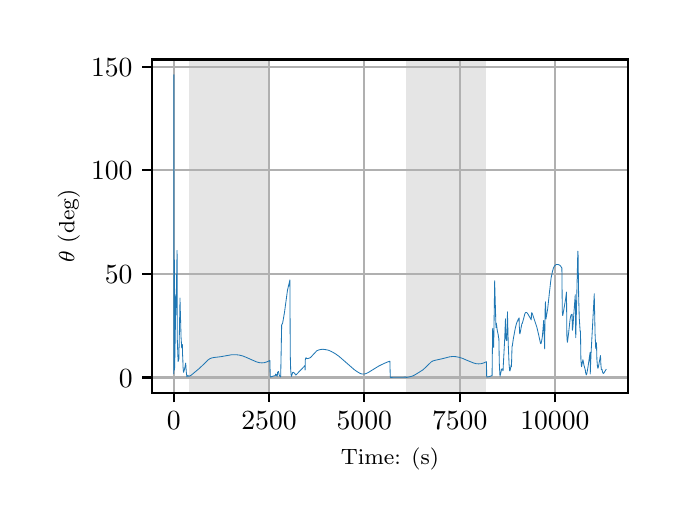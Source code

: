 \begingroup%
\makeatletter%
\begin{pgfpicture}%
\pgfpathrectangle{\pgfpointorigin}{\pgfqpoint{3.15in}{2.362in}}%
\pgfusepath{use as bounding box, clip}%
\begin{pgfscope}%
\pgfsetbuttcap%
\pgfsetmiterjoin%
\definecolor{currentfill}{rgb}{1.0,1.0,1.0}%
\pgfsetfillcolor{currentfill}%
\pgfsetlinewidth{0.0pt}%
\definecolor{currentstroke}{rgb}{1.0,1.0,1.0}%
\pgfsetstrokecolor{currentstroke}%
\pgfsetdash{}{0pt}%
\pgfpathmoveto{\pgfqpoint{0.0in}{0.0in}}%
\pgfpathlineto{\pgfqpoint{3.15in}{0.0in}}%
\pgfpathlineto{\pgfqpoint{3.15in}{2.362in}}%
\pgfpathlineto{\pgfqpoint{0.0in}{2.362in}}%
\pgfpathclose%
\pgfusepath{fill}%
\end{pgfscope}%
\begin{pgfscope}%
\pgfsetbuttcap%
\pgfsetmiterjoin%
\definecolor{currentfill}{rgb}{1.0,1.0,1.0}%
\pgfsetfillcolor{currentfill}%
\pgfsetlinewidth{0.0pt}%
\definecolor{currentstroke}{rgb}{0.0,0.0,0.0}%
\pgfsetstrokecolor{currentstroke}%
\pgfsetstrokeopacity{0.0}%
\pgfsetdash{}{0pt}%
\pgfpathmoveto{\pgfqpoint{0.622in}{0.537in}}%
\pgfpathlineto{\pgfqpoint{3.0in}{0.537in}}%
\pgfpathlineto{\pgfqpoint{3.0in}{2.203in}}%
\pgfpathlineto{\pgfqpoint{0.622in}{2.203in}}%
\pgfpathclose%
\pgfusepath{fill}%
\end{pgfscope}%
\begin{pgfscope}%
\pgfpathrectangle{\pgfqpoint{0.622in}{0.537in}}{\pgfqpoint{2.377in}{1.665in}}%
\pgfusepath{clip}%
\pgfsetbuttcap%
\pgfsetmiterjoin%
\definecolor{currentfill}{rgb}{0.502,0.502,0.502}%
\pgfsetfillcolor{currentfill}%
\pgfsetfillopacity{0.2}%
\pgfsetlinewidth{0.0pt}%
\definecolor{currentstroke}{rgb}{0.0,0.0,0.0}%
\pgfsetstrokecolor{currentstroke}%
\pgfsetstrokeopacity{0.2}%
\pgfsetdash{}{0pt}%
\pgfpathmoveto{\pgfqpoint{0.809in}{0.537in}}%
\pgfpathlineto{\pgfqpoint{0.809in}{2.203in}}%
\pgfpathlineto{\pgfqpoint{1.211in}{2.203in}}%
\pgfpathlineto{\pgfqpoint{1.211in}{0.537in}}%
\pgfpathclose%
\pgfusepath{fill}%
\end{pgfscope}%
\begin{pgfscope}%
\pgfpathrectangle{\pgfqpoint{0.622in}{0.537in}}{\pgfqpoint{2.377in}{1.665in}}%
\pgfusepath{clip}%
\pgfsetbuttcap%
\pgfsetmiterjoin%
\definecolor{currentfill}{rgb}{0.502,0.502,0.502}%
\pgfsetfillcolor{currentfill}%
\pgfsetfillopacity{0.2}%
\pgfsetlinewidth{0.0pt}%
\definecolor{currentstroke}{rgb}{0.0,0.0,0.0}%
\pgfsetstrokecolor{currentstroke}%
\pgfsetstrokeopacity{0.2}%
\pgfsetdash{}{0pt}%
\pgfpathmoveto{\pgfqpoint{1.892in}{0.537in}}%
\pgfpathlineto{\pgfqpoint{1.892in}{2.203in}}%
\pgfpathlineto{\pgfqpoint{2.294in}{2.203in}}%
\pgfpathlineto{\pgfqpoint{2.294in}{0.537in}}%
\pgfpathclose%
\pgfusepath{fill}%
\end{pgfscope}%
\begin{pgfscope}%
\pgfpathrectangle{\pgfqpoint{0.622in}{0.537in}}{\pgfqpoint{2.377in}{1.665in}}%
\pgfusepath{clip}%
\pgfsetrectcap%
\pgfsetroundjoin%
\pgfsetlinewidth{0.803pt}%
\definecolor{currentstroke}{rgb}{0.69,0.69,0.69}%
\pgfsetstrokecolor{currentstroke}%
\pgfsetdash{}{0pt}%
\pgfpathmoveto{\pgfqpoint{0.73in}{0.537in}}%
\pgfpathlineto{\pgfqpoint{0.73in}{2.203in}}%
\pgfusepath{stroke}%
\end{pgfscope}%
\begin{pgfscope}%
\pgfsetbuttcap%
\pgfsetroundjoin%
\definecolor{currentfill}{rgb}{0.0,0.0,0.0}%
\pgfsetfillcolor{currentfill}%
\pgfsetlinewidth{0.803pt}%
\definecolor{currentstroke}{rgb}{0.0,0.0,0.0}%
\pgfsetstrokecolor{currentstroke}%
\pgfsetdash{}{0pt}%
\pgfsys@defobject{currentmarker}{\pgfqpoint{0.0in}{-0.049in}}{\pgfqpoint{0.0in}{0.0in}}{%
\pgfpathmoveto{\pgfqpoint{0.0in}{0.0in}}%
\pgfpathlineto{\pgfqpoint{0.0in}{-0.049in}}%
\pgfusepath{stroke,fill}%
}%
\begin{pgfscope}%
\pgfsys@transformshift{0.73in}{0.537in}%
\pgfsys@useobject{currentmarker}{}%
\end{pgfscope}%
\end{pgfscope}%
\begin{pgfscope}%
\definecolor{textcolor}{rgb}{0.0,0.0,0.0}%
\pgfsetstrokecolor{textcolor}%
\pgfsetfillcolor{textcolor}%
\pgftext[x=0.73in,y=0.44in,,top]{\color{textcolor}\rmfamily\fontsize{10.0}{12.0}\selectfont \(\displaystyle {0}\)}%
\end{pgfscope}%
\begin{pgfscope}%
\pgfpathrectangle{\pgfqpoint{0.622in}{0.537in}}{\pgfqpoint{2.377in}{1.665in}}%
\pgfusepath{clip}%
\pgfsetrectcap%
\pgfsetroundjoin%
\pgfsetlinewidth{0.803pt}%
\definecolor{currentstroke}{rgb}{0.69,0.69,0.69}%
\pgfsetstrokecolor{currentstroke}%
\pgfsetdash{}{0pt}%
\pgfpathmoveto{\pgfqpoint{1.207in}{0.537in}}%
\pgfpathlineto{\pgfqpoint{1.207in}{2.203in}}%
\pgfusepath{stroke}%
\end{pgfscope}%
\begin{pgfscope}%
\pgfsetbuttcap%
\pgfsetroundjoin%
\definecolor{currentfill}{rgb}{0.0,0.0,0.0}%
\pgfsetfillcolor{currentfill}%
\pgfsetlinewidth{0.803pt}%
\definecolor{currentstroke}{rgb}{0.0,0.0,0.0}%
\pgfsetstrokecolor{currentstroke}%
\pgfsetdash{}{0pt}%
\pgfsys@defobject{currentmarker}{\pgfqpoint{0.0in}{-0.049in}}{\pgfqpoint{0.0in}{0.0in}}{%
\pgfpathmoveto{\pgfqpoint{0.0in}{0.0in}}%
\pgfpathlineto{\pgfqpoint{0.0in}{-0.049in}}%
\pgfusepath{stroke,fill}%
}%
\begin{pgfscope}%
\pgfsys@transformshift{1.207in}{0.537in}%
\pgfsys@useobject{currentmarker}{}%
\end{pgfscope}%
\end{pgfscope}%
\begin{pgfscope}%
\definecolor{textcolor}{rgb}{0.0,0.0,0.0}%
\pgfsetstrokecolor{textcolor}%
\pgfsetfillcolor{textcolor}%
\pgftext[x=1.207in,y=0.44in,,top]{\color{textcolor}\rmfamily\fontsize{10.0}{12.0}\selectfont \(\displaystyle {2500}\)}%
\end{pgfscope}%
\begin{pgfscope}%
\pgfpathrectangle{\pgfqpoint{0.622in}{0.537in}}{\pgfqpoint{2.377in}{1.665in}}%
\pgfusepath{clip}%
\pgfsetrectcap%
\pgfsetroundjoin%
\pgfsetlinewidth{0.803pt}%
\definecolor{currentstroke}{rgb}{0.69,0.69,0.69}%
\pgfsetstrokecolor{currentstroke}%
\pgfsetdash{}{0pt}%
\pgfpathmoveto{\pgfqpoint{1.683in}{0.537in}}%
\pgfpathlineto{\pgfqpoint{1.683in}{2.203in}}%
\pgfusepath{stroke}%
\end{pgfscope}%
\begin{pgfscope}%
\pgfsetbuttcap%
\pgfsetroundjoin%
\definecolor{currentfill}{rgb}{0.0,0.0,0.0}%
\pgfsetfillcolor{currentfill}%
\pgfsetlinewidth{0.803pt}%
\definecolor{currentstroke}{rgb}{0.0,0.0,0.0}%
\pgfsetstrokecolor{currentstroke}%
\pgfsetdash{}{0pt}%
\pgfsys@defobject{currentmarker}{\pgfqpoint{0.0in}{-0.049in}}{\pgfqpoint{0.0in}{0.0in}}{%
\pgfpathmoveto{\pgfqpoint{0.0in}{0.0in}}%
\pgfpathlineto{\pgfqpoint{0.0in}{-0.049in}}%
\pgfusepath{stroke,fill}%
}%
\begin{pgfscope}%
\pgfsys@transformshift{1.683in}{0.537in}%
\pgfsys@useobject{currentmarker}{}%
\end{pgfscope}%
\end{pgfscope}%
\begin{pgfscope}%
\definecolor{textcolor}{rgb}{0.0,0.0,0.0}%
\pgfsetstrokecolor{textcolor}%
\pgfsetfillcolor{textcolor}%
\pgftext[x=1.683in,y=0.44in,,top]{\color{textcolor}\rmfamily\fontsize{10.0}{12.0}\selectfont \(\displaystyle {5000}\)}%
\end{pgfscope}%
\begin{pgfscope}%
\pgfpathrectangle{\pgfqpoint{0.622in}{0.537in}}{\pgfqpoint{2.377in}{1.665in}}%
\pgfusepath{clip}%
\pgfsetrectcap%
\pgfsetroundjoin%
\pgfsetlinewidth{0.803pt}%
\definecolor{currentstroke}{rgb}{0.69,0.69,0.69}%
\pgfsetstrokecolor{currentstroke}%
\pgfsetdash{}{0pt}%
\pgfpathmoveto{\pgfqpoint{2.16in}{0.537in}}%
\pgfpathlineto{\pgfqpoint{2.16in}{2.203in}}%
\pgfusepath{stroke}%
\end{pgfscope}%
\begin{pgfscope}%
\pgfsetbuttcap%
\pgfsetroundjoin%
\definecolor{currentfill}{rgb}{0.0,0.0,0.0}%
\pgfsetfillcolor{currentfill}%
\pgfsetlinewidth{0.803pt}%
\definecolor{currentstroke}{rgb}{0.0,0.0,0.0}%
\pgfsetstrokecolor{currentstroke}%
\pgfsetdash{}{0pt}%
\pgfsys@defobject{currentmarker}{\pgfqpoint{0.0in}{-0.049in}}{\pgfqpoint{0.0in}{0.0in}}{%
\pgfpathmoveto{\pgfqpoint{0.0in}{0.0in}}%
\pgfpathlineto{\pgfqpoint{0.0in}{-0.049in}}%
\pgfusepath{stroke,fill}%
}%
\begin{pgfscope}%
\pgfsys@transformshift{2.16in}{0.537in}%
\pgfsys@useobject{currentmarker}{}%
\end{pgfscope}%
\end{pgfscope}%
\begin{pgfscope}%
\definecolor{textcolor}{rgb}{0.0,0.0,0.0}%
\pgfsetstrokecolor{textcolor}%
\pgfsetfillcolor{textcolor}%
\pgftext[x=2.16in,y=0.44in,,top]{\color{textcolor}\rmfamily\fontsize{10.0}{12.0}\selectfont \(\displaystyle {7500}\)}%
\end{pgfscope}%
\begin{pgfscope}%
\pgfpathrectangle{\pgfqpoint{0.622in}{0.537in}}{\pgfqpoint{2.377in}{1.665in}}%
\pgfusepath{clip}%
\pgfsetrectcap%
\pgfsetroundjoin%
\pgfsetlinewidth{0.803pt}%
\definecolor{currentstroke}{rgb}{0.69,0.69,0.69}%
\pgfsetstrokecolor{currentstroke}%
\pgfsetdash{}{0pt}%
\pgfpathmoveto{\pgfqpoint{2.636in}{0.537in}}%
\pgfpathlineto{\pgfqpoint{2.636in}{2.203in}}%
\pgfusepath{stroke}%
\end{pgfscope}%
\begin{pgfscope}%
\pgfsetbuttcap%
\pgfsetroundjoin%
\definecolor{currentfill}{rgb}{0.0,0.0,0.0}%
\pgfsetfillcolor{currentfill}%
\pgfsetlinewidth{0.803pt}%
\definecolor{currentstroke}{rgb}{0.0,0.0,0.0}%
\pgfsetstrokecolor{currentstroke}%
\pgfsetdash{}{0pt}%
\pgfsys@defobject{currentmarker}{\pgfqpoint{0.0in}{-0.049in}}{\pgfqpoint{0.0in}{0.0in}}{%
\pgfpathmoveto{\pgfqpoint{0.0in}{0.0in}}%
\pgfpathlineto{\pgfqpoint{0.0in}{-0.049in}}%
\pgfusepath{stroke,fill}%
}%
\begin{pgfscope}%
\pgfsys@transformshift{2.636in}{0.537in}%
\pgfsys@useobject{currentmarker}{}%
\end{pgfscope}%
\end{pgfscope}%
\begin{pgfscope}%
\definecolor{textcolor}{rgb}{0.0,0.0,0.0}%
\pgfsetstrokecolor{textcolor}%
\pgfsetfillcolor{textcolor}%
\pgftext[x=2.636in,y=0.44in,,top]{\color{textcolor}\rmfamily\fontsize{10.0}{12.0}\selectfont \(\displaystyle {10000}\)}%
\end{pgfscope}%
\begin{pgfscope}%
\definecolor{textcolor}{rgb}{0.0,0.0,0.0}%
\pgfsetstrokecolor{textcolor}%
\pgfsetfillcolor{textcolor}%
\pgftext[x=1.811in,y=0.261in,,top]{\color{textcolor}\rmfamily\fontsize{8.0}{9.6}\selectfont Time: (s)}%
\end{pgfscope}%
\begin{pgfscope}%
\pgfpathrectangle{\pgfqpoint{0.622in}{0.537in}}{\pgfqpoint{2.377in}{1.665in}}%
\pgfusepath{clip}%
\pgfsetrectcap%
\pgfsetroundjoin%
\pgfsetlinewidth{0.803pt}%
\definecolor{currentstroke}{rgb}{0.69,0.69,0.69}%
\pgfsetstrokecolor{currentstroke}%
\pgfsetdash{}{0pt}%
\pgfpathmoveto{\pgfqpoint{0.622in}{0.613in}}%
\pgfpathlineto{\pgfqpoint{3.0in}{0.613in}}%
\pgfusepath{stroke}%
\end{pgfscope}%
\begin{pgfscope}%
\pgfsetbuttcap%
\pgfsetroundjoin%
\definecolor{currentfill}{rgb}{0.0,0.0,0.0}%
\pgfsetfillcolor{currentfill}%
\pgfsetlinewidth{0.803pt}%
\definecolor{currentstroke}{rgb}{0.0,0.0,0.0}%
\pgfsetstrokecolor{currentstroke}%
\pgfsetdash{}{0pt}%
\pgfsys@defobject{currentmarker}{\pgfqpoint{-0.049in}{0.0in}}{\pgfqpoint{-0.0in}{0.0in}}{%
\pgfpathmoveto{\pgfqpoint{-0.0in}{0.0in}}%
\pgfpathlineto{\pgfqpoint{-0.049in}{0.0in}}%
\pgfusepath{stroke,fill}%
}%
\begin{pgfscope}%
\pgfsys@transformshift{0.622in}{0.613in}%
\pgfsys@useobject{currentmarker}{}%
\end{pgfscope}%
\end{pgfscope}%
\begin{pgfscope}%
\definecolor{textcolor}{rgb}{0.0,0.0,0.0}%
\pgfsetstrokecolor{textcolor}%
\pgfsetfillcolor{textcolor}%
\pgftext[x=0.456in, y=0.565in, left, base]{\color{textcolor}\rmfamily\fontsize{10.0}{12.0}\selectfont \(\displaystyle {0}\)}%
\end{pgfscope}%
\begin{pgfscope}%
\pgfpathrectangle{\pgfqpoint{0.622in}{0.537in}}{\pgfqpoint{2.377in}{1.665in}}%
\pgfusepath{clip}%
\pgfsetrectcap%
\pgfsetroundjoin%
\pgfsetlinewidth{0.803pt}%
\definecolor{currentstroke}{rgb}{0.69,0.69,0.69}%
\pgfsetstrokecolor{currentstroke}%
\pgfsetdash{}{0pt}%
\pgfpathmoveto{\pgfqpoint{0.622in}{1.131in}}%
\pgfpathlineto{\pgfqpoint{3.0in}{1.131in}}%
\pgfusepath{stroke}%
\end{pgfscope}%
\begin{pgfscope}%
\pgfsetbuttcap%
\pgfsetroundjoin%
\definecolor{currentfill}{rgb}{0.0,0.0,0.0}%
\pgfsetfillcolor{currentfill}%
\pgfsetlinewidth{0.803pt}%
\definecolor{currentstroke}{rgb}{0.0,0.0,0.0}%
\pgfsetstrokecolor{currentstroke}%
\pgfsetdash{}{0pt}%
\pgfsys@defobject{currentmarker}{\pgfqpoint{-0.049in}{0.0in}}{\pgfqpoint{-0.0in}{0.0in}}{%
\pgfpathmoveto{\pgfqpoint{-0.0in}{0.0in}}%
\pgfpathlineto{\pgfqpoint{-0.049in}{0.0in}}%
\pgfusepath{stroke,fill}%
}%
\begin{pgfscope}%
\pgfsys@transformshift{0.622in}{1.131in}%
\pgfsys@useobject{currentmarker}{}%
\end{pgfscope}%
\end{pgfscope}%
\begin{pgfscope}%
\definecolor{textcolor}{rgb}{0.0,0.0,0.0}%
\pgfsetstrokecolor{textcolor}%
\pgfsetfillcolor{textcolor}%
\pgftext[x=0.386in, y=1.083in, left, base]{\color{textcolor}\rmfamily\fontsize{10.0}{12.0}\selectfont \(\displaystyle {50}\)}%
\end{pgfscope}%
\begin{pgfscope}%
\pgfpathrectangle{\pgfqpoint{0.622in}{0.537in}}{\pgfqpoint{2.377in}{1.665in}}%
\pgfusepath{clip}%
\pgfsetrectcap%
\pgfsetroundjoin%
\pgfsetlinewidth{0.803pt}%
\definecolor{currentstroke}{rgb}{0.69,0.69,0.69}%
\pgfsetstrokecolor{currentstroke}%
\pgfsetdash{}{0pt}%
\pgfpathmoveto{\pgfqpoint{0.622in}{1.649in}}%
\pgfpathlineto{\pgfqpoint{3.0in}{1.649in}}%
\pgfusepath{stroke}%
\end{pgfscope}%
\begin{pgfscope}%
\pgfsetbuttcap%
\pgfsetroundjoin%
\definecolor{currentfill}{rgb}{0.0,0.0,0.0}%
\pgfsetfillcolor{currentfill}%
\pgfsetlinewidth{0.803pt}%
\definecolor{currentstroke}{rgb}{0.0,0.0,0.0}%
\pgfsetstrokecolor{currentstroke}%
\pgfsetdash{}{0pt}%
\pgfsys@defobject{currentmarker}{\pgfqpoint{-0.049in}{0.0in}}{\pgfqpoint{-0.0in}{0.0in}}{%
\pgfpathmoveto{\pgfqpoint{-0.0in}{0.0in}}%
\pgfpathlineto{\pgfqpoint{-0.049in}{0.0in}}%
\pgfusepath{stroke,fill}%
}%
\begin{pgfscope}%
\pgfsys@transformshift{0.622in}{1.649in}%
\pgfsys@useobject{currentmarker}{}%
\end{pgfscope}%
\end{pgfscope}%
\begin{pgfscope}%
\definecolor{textcolor}{rgb}{0.0,0.0,0.0}%
\pgfsetstrokecolor{textcolor}%
\pgfsetfillcolor{textcolor}%
\pgftext[x=0.317in, y=1.601in, left, base]{\color{textcolor}\rmfamily\fontsize{10.0}{12.0}\selectfont \(\displaystyle {100}\)}%
\end{pgfscope}%
\begin{pgfscope}%
\pgfpathrectangle{\pgfqpoint{0.622in}{0.537in}}{\pgfqpoint{2.377in}{1.665in}}%
\pgfusepath{clip}%
\pgfsetrectcap%
\pgfsetroundjoin%
\pgfsetlinewidth{0.803pt}%
\definecolor{currentstroke}{rgb}{0.69,0.69,0.69}%
\pgfsetstrokecolor{currentstroke}%
\pgfsetdash{}{0pt}%
\pgfpathmoveto{\pgfqpoint{0.622in}{2.167in}}%
\pgfpathlineto{\pgfqpoint{3.0in}{2.167in}}%
\pgfusepath{stroke}%
\end{pgfscope}%
\begin{pgfscope}%
\pgfsetbuttcap%
\pgfsetroundjoin%
\definecolor{currentfill}{rgb}{0.0,0.0,0.0}%
\pgfsetfillcolor{currentfill}%
\pgfsetlinewidth{0.803pt}%
\definecolor{currentstroke}{rgb}{0.0,0.0,0.0}%
\pgfsetstrokecolor{currentstroke}%
\pgfsetdash{}{0pt}%
\pgfsys@defobject{currentmarker}{\pgfqpoint{-0.049in}{0.0in}}{\pgfqpoint{-0.0in}{0.0in}}{%
\pgfpathmoveto{\pgfqpoint{-0.0in}{0.0in}}%
\pgfpathlineto{\pgfqpoint{-0.049in}{0.0in}}%
\pgfusepath{stroke,fill}%
}%
\begin{pgfscope}%
\pgfsys@transformshift{0.622in}{2.167in}%
\pgfsys@useobject{currentmarker}{}%
\end{pgfscope}%
\end{pgfscope}%
\begin{pgfscope}%
\definecolor{textcolor}{rgb}{0.0,0.0,0.0}%
\pgfsetstrokecolor{textcolor}%
\pgfsetfillcolor{textcolor}%
\pgftext[x=0.317in, y=2.119in, left, base]{\color{textcolor}\rmfamily\fontsize{10.0}{12.0}\selectfont \(\displaystyle {150}\)}%
\end{pgfscope}%
\begin{pgfscope}%
\definecolor{textcolor}{rgb}{0.0,0.0,0.0}%
\pgfsetstrokecolor{textcolor}%
\pgfsetfillcolor{textcolor}%
\pgftext[x=0.261in,y=1.37in,,bottom,rotate=90.0]{\color{textcolor}\rmfamily\fontsize{8.0}{9.6}\selectfont \(\displaystyle \theta\) (deg)}%
\end{pgfscope}%
\begin{pgfscope}%
\pgfpathrectangle{\pgfqpoint{0.622in}{0.537in}}{\pgfqpoint{2.377in}{1.665in}}%
\pgfusepath{clip}%
\pgfsetrectcap%
\pgfsetroundjoin%
\pgfsetlinewidth{0.301pt}%
\definecolor{currentstroke}{rgb}{0.122,0.467,0.706}%
\pgfsetstrokecolor{currentstroke}%
\pgfsetdash{}{0pt}%
\pgfpathmoveto{\pgfqpoint{0.73in}{0.683in}}%
\pgfpathlineto{\pgfqpoint{0.73in}{0.631in}}%
\pgfpathlineto{\pgfqpoint{0.731in}{0.736in}}%
\pgfpathlineto{\pgfqpoint{0.731in}{2.127in}}%
\pgfpathlineto{\pgfqpoint{0.732in}{1.123in}}%
\pgfpathlineto{\pgfqpoint{0.733in}{1.17in}}%
\pgfpathlineto{\pgfqpoint{0.734in}{1.2in}}%
\pgfpathlineto{\pgfqpoint{0.734in}{0.65in}}%
\pgfpathlineto{\pgfqpoint{0.735in}{0.668in}}%
\pgfpathlineto{\pgfqpoint{0.739in}{0.893in}}%
\pgfpathlineto{\pgfqpoint{0.74in}{1.026in}}%
\pgfpathlineto{\pgfqpoint{0.741in}{0.951in}}%
\pgfpathlineto{\pgfqpoint{0.741in}{0.925in}}%
\pgfpathlineto{\pgfqpoint{0.742in}{0.959in}}%
\pgfpathlineto{\pgfqpoint{0.747in}{1.248in}}%
\pgfpathlineto{\pgfqpoint{0.748in}{0.808in}}%
\pgfpathlineto{\pgfqpoint{0.751in}{0.721in}}%
\pgfpathlineto{\pgfqpoint{0.752in}{0.693in}}%
\pgfpathlineto{\pgfqpoint{0.753in}{0.695in}}%
\pgfpathlineto{\pgfqpoint{0.756in}{0.706in}}%
\pgfpathlineto{\pgfqpoint{0.761in}{0.969in}}%
\pgfpathlineto{\pgfqpoint{0.762in}{1.01in}}%
\pgfpathlineto{\pgfqpoint{0.762in}{0.991in}}%
\pgfpathlineto{\pgfqpoint{0.767in}{0.813in}}%
\pgfpathlineto{\pgfqpoint{0.77in}{0.763in}}%
\pgfpathlineto{\pgfqpoint{0.771in}{0.76in}}%
\pgfpathlineto{\pgfqpoint{0.771in}{0.761in}}%
\pgfpathlineto{\pgfqpoint{0.773in}{0.767in}}%
\pgfpathlineto{\pgfqpoint{0.774in}{0.778in}}%
\pgfpathlineto{\pgfqpoint{0.774in}{0.719in}}%
\pgfpathlineto{\pgfqpoint{0.775in}{0.726in}}%
\pgfpathlineto{\pgfqpoint{0.777in}{0.663in}}%
\pgfpathlineto{\pgfqpoint{0.777in}{0.664in}}%
\pgfpathlineto{\pgfqpoint{0.779in}{0.64in}}%
\pgfpathlineto{\pgfqpoint{0.779in}{0.639in}}%
\pgfpathlineto{\pgfqpoint{0.78in}{0.64in}}%
\pgfpathlineto{\pgfqpoint{0.784in}{0.653in}}%
\pgfpathlineto{\pgfqpoint{0.79in}{0.685in}}%
\pgfpathlineto{\pgfqpoint{0.791in}{0.671in}}%
\pgfpathlineto{\pgfqpoint{0.791in}{0.673in}}%
\pgfpathlineto{\pgfqpoint{0.791in}{0.674in}}%
\pgfpathlineto{\pgfqpoint{0.793in}{0.64in}}%
\pgfpathlineto{\pgfqpoint{0.796in}{0.616in}}%
\pgfpathlineto{\pgfqpoint{0.797in}{0.618in}}%
\pgfpathlineto{\pgfqpoint{0.802in}{0.624in}}%
\pgfpathlineto{\pgfqpoint{0.802in}{0.623in}}%
\pgfpathlineto{\pgfqpoint{0.804in}{0.619in}}%
\pgfpathlineto{\pgfqpoint{0.807in}{0.619in}}%
\pgfpathlineto{\pgfqpoint{0.817in}{0.624in}}%
\pgfpathlineto{\pgfqpoint{0.84in}{0.643in}}%
\pgfpathlineto{\pgfqpoint{0.859in}{0.659in}}%
\pgfpathlineto{\pgfqpoint{0.88in}{0.679in}}%
\pgfpathlineto{\pgfqpoint{0.902in}{0.701in}}%
\pgfpathlineto{\pgfqpoint{0.913in}{0.708in}}%
\pgfpathlineto{\pgfqpoint{0.922in}{0.711in}}%
\pgfpathlineto{\pgfqpoint{0.933in}{0.713in}}%
\pgfpathlineto{\pgfqpoint{0.966in}{0.717in}}%
\pgfpathlineto{\pgfqpoint{1.022in}{0.727in}}%
\pgfpathlineto{\pgfqpoint{1.04in}{0.727in}}%
\pgfpathlineto{\pgfqpoint{1.057in}{0.725in}}%
\pgfpathlineto{\pgfqpoint{1.074in}{0.721in}}%
\pgfpathlineto{\pgfqpoint{1.092in}{0.714in}}%
\pgfpathlineto{\pgfqpoint{1.121in}{0.701in}}%
\pgfpathlineto{\pgfqpoint{1.144in}{0.691in}}%
\pgfpathlineto{\pgfqpoint{1.159in}{0.687in}}%
\pgfpathlineto{\pgfqpoint{1.171in}{0.686in}}%
\pgfpathlineto{\pgfqpoint{1.183in}{0.687in}}%
\pgfpathlineto{\pgfqpoint{1.196in}{0.691in}}%
\pgfpathlineto{\pgfqpoint{1.211in}{0.698in}}%
\pgfpathlineto{\pgfqpoint{1.211in}{0.698in}}%
\pgfpathlineto{\pgfqpoint{1.213in}{0.615in}}%
\pgfpathlineto{\pgfqpoint{1.214in}{0.615in}}%
\pgfpathlineto{\pgfqpoint{1.222in}{0.618in}}%
\pgfpathlineto{\pgfqpoint{1.239in}{0.623in}}%
\pgfpathlineto{\pgfqpoint{1.239in}{0.63in}}%
\pgfpathlineto{\pgfqpoint{1.24in}{0.627in}}%
\pgfpathlineto{\pgfqpoint{1.242in}{0.628in}}%
\pgfpathlineto{\pgfqpoint{1.243in}{0.627in}}%
\pgfpathlineto{\pgfqpoint{1.246in}{0.621in}}%
\pgfpathlineto{\pgfqpoint{1.248in}{0.619in}}%
\pgfpathlineto{\pgfqpoint{1.249in}{0.638in}}%
\pgfpathlineto{\pgfqpoint{1.254in}{0.643in}}%
\pgfpathlineto{\pgfqpoint{1.257in}{0.628in}}%
\pgfpathlineto{\pgfqpoint{1.26in}{0.62in}}%
\pgfpathlineto{\pgfqpoint{1.264in}{0.616in}}%
\pgfpathlineto{\pgfqpoint{1.265in}{0.616in}}%
\pgfpathlineto{\pgfqpoint{1.27in}{0.878in}}%
\pgfpathlineto{\pgfqpoint{1.272in}{0.879in}}%
\pgfpathlineto{\pgfqpoint{1.275in}{0.886in}}%
\pgfpathlineto{\pgfqpoint{1.278in}{0.903in}}%
\pgfpathlineto{\pgfqpoint{1.284in}{0.938in}}%
\pgfpathlineto{\pgfqpoint{1.299in}{1.049in}}%
\pgfpathlineto{\pgfqpoint{1.307in}{1.083in}}%
\pgfpathlineto{\pgfqpoint{1.311in}{1.101in}}%
\pgfpathlineto{\pgfqpoint{1.313in}{0.724in}}%
\pgfpathlineto{\pgfqpoint{1.315in}{0.651in}}%
\pgfpathlineto{\pgfqpoint{1.318in}{0.62in}}%
\pgfpathlineto{\pgfqpoint{1.319in}{0.618in}}%
\pgfpathlineto{\pgfqpoint{1.319in}{0.619in}}%
\pgfpathlineto{\pgfqpoint{1.325in}{0.638in}}%
\pgfpathlineto{\pgfqpoint{1.328in}{0.639in}}%
\pgfpathlineto{\pgfqpoint{1.331in}{0.637in}}%
\pgfpathlineto{\pgfqpoint{1.336in}{0.632in}}%
\pgfpathlineto{\pgfqpoint{1.34in}{0.625in}}%
\pgfpathlineto{\pgfqpoint{1.342in}{0.626in}}%
\pgfpathlineto{\pgfqpoint{1.387in}{0.673in}}%
\pgfpathlineto{\pgfqpoint{1.387in}{0.673in}}%
\pgfpathlineto{\pgfqpoint{1.387in}{0.65in}}%
\pgfpathlineto{\pgfqpoint{1.388in}{0.699in}}%
\pgfpathlineto{\pgfqpoint{1.389in}{0.706in}}%
\pgfpathlineto{\pgfqpoint{1.392in}{0.712in}}%
\pgfpathlineto{\pgfqpoint{1.393in}{0.711in}}%
\pgfpathlineto{\pgfqpoint{1.394in}{0.708in}}%
\pgfpathlineto{\pgfqpoint{1.396in}{0.707in}}%
\pgfpathlineto{\pgfqpoint{1.406in}{0.709in}}%
\pgfpathlineto{\pgfqpoint{1.413in}{0.712in}}%
\pgfpathlineto{\pgfqpoint{1.419in}{0.718in}}%
\pgfpathlineto{\pgfqpoint{1.445in}{0.746in}}%
\pgfpathlineto{\pgfqpoint{1.454in}{0.75in}}%
\pgfpathlineto{\pgfqpoint{1.465in}{0.753in}}%
\pgfpathlineto{\pgfqpoint{1.477in}{0.754in}}%
\pgfpathlineto{\pgfqpoint{1.491in}{0.752in}}%
\pgfpathlineto{\pgfqpoint{1.505in}{0.749in}}%
\pgfpathlineto{\pgfqpoint{1.52in}{0.742in}}%
\pgfpathlineto{\pgfqpoint{1.536in}{0.733in}}%
\pgfpathlineto{\pgfqpoint{1.555in}{0.72in}}%
\pgfpathlineto{\pgfqpoint{1.577in}{0.701in}}%
\pgfpathlineto{\pgfqpoint{1.633in}{0.652in}}%
\pgfpathlineto{\pgfqpoint{1.652in}{0.639in}}%
\pgfpathlineto{\pgfqpoint{1.665in}{0.632in}}%
\pgfpathlineto{\pgfqpoint{1.675in}{0.63in}}%
\pgfpathlineto{\pgfqpoint{1.683in}{0.63in}}%
\pgfpathlineto{\pgfqpoint{1.693in}{0.633in}}%
\pgfpathlineto{\pgfqpoint{1.705in}{0.639in}}%
\pgfpathlineto{\pgfqpoint{1.726in}{0.652in}}%
\pgfpathlineto{\pgfqpoint{1.757in}{0.671in}}%
\pgfpathlineto{\pgfqpoint{1.784in}{0.684in}}%
\pgfpathlineto{\pgfqpoint{1.806in}{0.693in}}%
\pgfpathlineto{\pgfqpoint{1.811in}{0.694in}}%
\pgfpathlineto{\pgfqpoint{1.813in}{0.614in}}%
\pgfpathlineto{\pgfqpoint{1.816in}{0.613in}}%
\pgfpathlineto{\pgfqpoint{1.826in}{0.614in}}%
\pgfpathlineto{\pgfqpoint{1.868in}{0.614in}}%
\pgfpathlineto{\pgfqpoint{1.892in}{0.615in}}%
\pgfpathlineto{\pgfqpoint{1.893in}{0.613in}}%
\pgfpathlineto{\pgfqpoint{1.909in}{0.616in}}%
\pgfpathlineto{\pgfqpoint{1.924in}{0.62in}}%
\pgfpathlineto{\pgfqpoint{1.936in}{0.626in}}%
\pgfpathlineto{\pgfqpoint{1.954in}{0.637in}}%
\pgfpathlineto{\pgfqpoint{1.976in}{0.651in}}%
\pgfpathlineto{\pgfqpoint{1.989in}{0.663in}}%
\pgfpathlineto{\pgfqpoint{2.018in}{0.691in}}%
\pgfpathlineto{\pgfqpoint{2.027in}{0.696in}}%
\pgfpathlineto{\pgfqpoint{2.038in}{0.699in}}%
\pgfpathlineto{\pgfqpoint{2.074in}{0.707in}}%
\pgfpathlineto{\pgfqpoint{2.109in}{0.716in}}%
\pgfpathlineto{\pgfqpoint{2.126in}{0.718in}}%
\pgfpathlineto{\pgfqpoint{2.141in}{0.717in}}%
\pgfpathlineto{\pgfqpoint{2.156in}{0.714in}}%
\pgfpathlineto{\pgfqpoint{2.173in}{0.709in}}%
\pgfpathlineto{\pgfqpoint{2.196in}{0.699in}}%
\pgfpathlineto{\pgfqpoint{2.228in}{0.686in}}%
\pgfpathlineto{\pgfqpoint{2.242in}{0.682in}}%
\pgfpathlineto{\pgfqpoint{2.255in}{0.681in}}%
\pgfpathlineto{\pgfqpoint{2.267in}{0.682in}}%
\pgfpathlineto{\pgfqpoint{2.281in}{0.686in}}%
\pgfpathlineto{\pgfqpoint{2.294in}{0.692in}}%
\pgfpathlineto{\pgfqpoint{2.295in}{0.615in}}%
\pgfpathlineto{\pgfqpoint{2.297in}{0.615in}}%
\pgfpathlineto{\pgfqpoint{2.306in}{0.617in}}%
\pgfpathlineto{\pgfqpoint{2.322in}{0.622in}}%
\pgfpathlineto{\pgfqpoint{2.323in}{0.712in}}%
\pgfpathlineto{\pgfqpoint{2.325in}{0.859in}}%
\pgfpathlineto{\pgfqpoint{2.326in}{0.843in}}%
\pgfpathlineto{\pgfqpoint{2.33in}{0.763in}}%
\pgfpathlineto{\pgfqpoint{2.335in}{1.097in}}%
\pgfpathlineto{\pgfqpoint{2.335in}{1.089in}}%
\pgfpathlineto{\pgfqpoint{2.341in}{0.878in}}%
\pgfpathlineto{\pgfqpoint{2.342in}{0.862in}}%
\pgfpathlineto{\pgfqpoint{2.342in}{0.871in}}%
\pgfpathlineto{\pgfqpoint{2.343in}{0.885in}}%
\pgfpathlineto{\pgfqpoint{2.344in}{0.879in}}%
\pgfpathlineto{\pgfqpoint{2.348in}{0.848in}}%
\pgfpathlineto{\pgfqpoint{2.353in}{0.825in}}%
\pgfpathlineto{\pgfqpoint{2.354in}{0.814in}}%
\pgfpathlineto{\pgfqpoint{2.356in}{0.808in}}%
\pgfpathlineto{\pgfqpoint{2.358in}{0.686in}}%
\pgfpathlineto{\pgfqpoint{2.361in}{0.627in}}%
\pgfpathlineto{\pgfqpoint{2.362in}{0.619in}}%
\pgfpathlineto{\pgfqpoint{2.362in}{0.62in}}%
\pgfpathlineto{\pgfqpoint{2.369in}{0.652in}}%
\pgfpathlineto{\pgfqpoint{2.371in}{0.656in}}%
\pgfpathlineto{\pgfqpoint{2.374in}{0.655in}}%
\pgfpathlineto{\pgfqpoint{2.375in}{0.654in}}%
\pgfpathlineto{\pgfqpoint{2.376in}{0.647in}}%
\pgfpathlineto{\pgfqpoint{2.377in}{0.648in}}%
\pgfpathlineto{\pgfqpoint{2.378in}{0.672in}}%
\pgfpathlineto{\pgfqpoint{2.385in}{0.803in}}%
\pgfpathlineto{\pgfqpoint{2.389in}{0.906in}}%
\pgfpathlineto{\pgfqpoint{2.391in}{0.808in}}%
\pgfpathlineto{\pgfqpoint{2.395in}{0.797in}}%
\pgfpathlineto{\pgfqpoint{2.396in}{0.833in}}%
\pgfpathlineto{\pgfqpoint{2.397in}{0.833in}}%
\pgfpathlineto{\pgfqpoint{2.399in}{0.941in}}%
\pgfpathlineto{\pgfqpoint{2.399in}{0.929in}}%
\pgfpathlineto{\pgfqpoint{2.403in}{0.776in}}%
\pgfpathlineto{\pgfqpoint{2.407in}{0.678in}}%
\pgfpathlineto{\pgfqpoint{2.41in}{0.647in}}%
\pgfpathlineto{\pgfqpoint{2.411in}{0.646in}}%
\pgfpathlineto{\pgfqpoint{2.411in}{0.646in}}%
\pgfpathlineto{\pgfqpoint{2.413in}{0.652in}}%
\pgfpathlineto{\pgfqpoint{2.418in}{0.677in}}%
\pgfpathlineto{\pgfqpoint{2.419in}{0.667in}}%
\pgfpathlineto{\pgfqpoint{2.419in}{0.671in}}%
\pgfpathlineto{\pgfqpoint{2.421in}{0.742in}}%
\pgfpathlineto{\pgfqpoint{2.422in}{0.77in}}%
\pgfpathlineto{\pgfqpoint{2.423in}{0.769in}}%
\pgfpathlineto{\pgfqpoint{2.428in}{0.805in}}%
\pgfpathlineto{\pgfqpoint{2.438in}{0.859in}}%
\pgfpathlineto{\pgfqpoint{2.444in}{0.883in}}%
\pgfpathlineto{\pgfqpoint{2.451in}{0.9in}}%
\pgfpathlineto{\pgfqpoint{2.457in}{0.911in}}%
\pgfpathlineto{\pgfqpoint{2.458in}{0.863in}}%
\pgfpathlineto{\pgfqpoint{2.459in}{0.865in}}%
\pgfpathlineto{\pgfqpoint{2.46in}{0.832in}}%
\pgfpathlineto{\pgfqpoint{2.461in}{0.831in}}%
\pgfpathlineto{\pgfqpoint{2.461in}{0.832in}}%
\pgfpathlineto{\pgfqpoint{2.463in}{0.839in}}%
\pgfpathlineto{\pgfqpoint{2.471in}{0.882in}}%
\pgfpathlineto{\pgfqpoint{2.473in}{0.883in}}%
\pgfpathlineto{\pgfqpoint{2.475in}{0.89in}}%
\pgfpathlineto{\pgfqpoint{2.481in}{0.912in}}%
\pgfpathlineto{\pgfqpoint{2.486in}{0.932in}}%
\pgfpathlineto{\pgfqpoint{2.49in}{0.938in}}%
\pgfpathlineto{\pgfqpoint{2.493in}{0.938in}}%
\pgfpathlineto{\pgfqpoint{2.496in}{0.937in}}%
\pgfpathlineto{\pgfqpoint{2.5in}{0.932in}}%
\pgfpathlineto{\pgfqpoint{2.518in}{0.901in}}%
\pgfpathlineto{\pgfqpoint{2.519in}{0.936in}}%
\pgfpathlineto{\pgfqpoint{2.52in}{0.937in}}%
\pgfpathlineto{\pgfqpoint{2.521in}{0.937in}}%
\pgfpathlineto{\pgfqpoint{2.525in}{0.927in}}%
\pgfpathlineto{\pgfqpoint{2.546in}{0.864in}}%
\pgfpathlineto{\pgfqpoint{2.554in}{0.83in}}%
\pgfpathlineto{\pgfqpoint{2.564in}{0.784in}}%
\pgfpathlineto{\pgfqpoint{2.566in}{0.782in}}%
\pgfpathlineto{\pgfqpoint{2.567in}{0.784in}}%
\pgfpathlineto{\pgfqpoint{2.569in}{0.792in}}%
\pgfpathlineto{\pgfqpoint{2.573in}{0.814in}}%
\pgfpathlineto{\pgfqpoint{2.578in}{0.871in}}%
\pgfpathlineto{\pgfqpoint{2.58in}{0.898in}}%
\pgfpathlineto{\pgfqpoint{2.58in}{0.888in}}%
\pgfpathlineto{\pgfqpoint{2.585in}{0.756in}}%
\pgfpathlineto{\pgfqpoint{2.585in}{0.781in}}%
\pgfpathlineto{\pgfqpoint{2.587in}{0.949in}}%
\pgfpathlineto{\pgfqpoint{2.589in}{0.991in}}%
\pgfpathlineto{\pgfqpoint{2.591in}{0.918in}}%
\pgfpathlineto{\pgfqpoint{2.592in}{0.905in}}%
\pgfpathlineto{\pgfqpoint{2.592in}{0.909in}}%
\pgfpathlineto{\pgfqpoint{2.6in}{0.956in}}%
\pgfpathlineto{\pgfqpoint{2.608in}{1.031in}}%
\pgfpathlineto{\pgfqpoint{2.617in}{1.11in}}%
\pgfpathlineto{\pgfqpoint{2.624in}{1.143in}}%
\pgfpathlineto{\pgfqpoint{2.629in}{1.161in}}%
\pgfpathlineto{\pgfqpoint{2.634in}{1.17in}}%
\pgfpathlineto{\pgfqpoint{2.639in}{1.175in}}%
\pgfpathlineto{\pgfqpoint{2.644in}{1.178in}}%
\pgfpathlineto{\pgfqpoint{2.651in}{1.178in}}%
\pgfpathlineto{\pgfqpoint{2.657in}{1.176in}}%
\pgfpathlineto{\pgfqpoint{2.663in}{1.172in}}%
\pgfpathlineto{\pgfqpoint{2.668in}{1.165in}}%
\pgfpathlineto{\pgfqpoint{2.671in}{1.16in}}%
\pgfpathlineto{\pgfqpoint{2.673in}{0.945in}}%
\pgfpathlineto{\pgfqpoint{2.675in}{0.923in}}%
\pgfpathlineto{\pgfqpoint{2.675in}{0.923in}}%
\pgfpathlineto{\pgfqpoint{2.676in}{0.924in}}%
\pgfpathlineto{\pgfqpoint{2.677in}{0.931in}}%
\pgfpathlineto{\pgfqpoint{2.69in}{1.007in}}%
\pgfpathlineto{\pgfqpoint{2.694in}{1.04in}}%
\pgfpathlineto{\pgfqpoint{2.696in}{0.822in}}%
\pgfpathlineto{\pgfqpoint{2.698in}{0.789in}}%
\pgfpathlineto{\pgfqpoint{2.698in}{0.789in}}%
\pgfpathlineto{\pgfqpoint{2.699in}{0.79in}}%
\pgfpathlineto{\pgfqpoint{2.7in}{0.798in}}%
\pgfpathlineto{\pgfqpoint{2.705in}{0.838in}}%
\pgfpathlineto{\pgfqpoint{2.712in}{0.904in}}%
\pgfpathlineto{\pgfqpoint{2.716in}{0.923in}}%
\pgfpathlineto{\pgfqpoint{2.719in}{0.928in}}%
\pgfpathlineto{\pgfqpoint{2.722in}{0.929in}}%
\pgfpathlineto{\pgfqpoint{2.723in}{0.851in}}%
\pgfpathlineto{\pgfqpoint{2.724in}{0.849in}}%
\pgfpathlineto{\pgfqpoint{2.724in}{0.85in}}%
\pgfpathlineto{\pgfqpoint{2.726in}{0.865in}}%
\pgfpathlineto{\pgfqpoint{2.733in}{0.962in}}%
\pgfpathlineto{\pgfqpoint{2.738in}{1.027in}}%
\pgfpathlineto{\pgfqpoint{2.74in}{0.821in}}%
\pgfpathlineto{\pgfqpoint{2.74in}{0.812in}}%
\pgfpathlineto{\pgfqpoint{2.741in}{0.831in}}%
\pgfpathlineto{\pgfqpoint{2.75in}{1.215in}}%
\pgfpathlineto{\pgfqpoint{2.751in}{1.245in}}%
\pgfpathlineto{\pgfqpoint{2.752in}{1.226in}}%
\pgfpathlineto{\pgfqpoint{2.755in}{1.01in}}%
\pgfpathlineto{\pgfqpoint{2.758in}{0.909in}}%
\pgfpathlineto{\pgfqpoint{2.762in}{0.848in}}%
\pgfpathlineto{\pgfqpoint{2.763in}{0.842in}}%
\pgfpathlineto{\pgfqpoint{2.763in}{0.842in}}%
\pgfpathlineto{\pgfqpoint{2.764in}{0.845in}}%
\pgfpathlineto{\pgfqpoint{2.764in}{0.841in}}%
\pgfpathlineto{\pgfqpoint{2.766in}{0.705in}}%
\pgfpathlineto{\pgfqpoint{2.769in}{0.668in}}%
\pgfpathlineto{\pgfqpoint{2.769in}{0.667in}}%
\pgfpathlineto{\pgfqpoint{2.77in}{0.668in}}%
\pgfpathlineto{\pgfqpoint{2.771in}{0.676in}}%
\pgfpathlineto{\pgfqpoint{2.776in}{0.702in}}%
\pgfpathlineto{\pgfqpoint{2.776in}{0.702in}}%
\pgfpathlineto{\pgfqpoint{2.778in}{0.694in}}%
\pgfpathlineto{\pgfqpoint{2.778in}{0.694in}}%
\pgfpathlineto{\pgfqpoint{2.778in}{0.694in}}%
\pgfpathlineto{\pgfqpoint{2.781in}{0.676in}}%
\pgfpathlineto{\pgfqpoint{2.787in}{0.654in}}%
\pgfpathlineto{\pgfqpoint{2.788in}{0.652in}}%
\pgfpathlineto{\pgfqpoint{2.79in}{0.636in}}%
\pgfpathlineto{\pgfqpoint{2.793in}{0.626in}}%
\pgfpathlineto{\pgfqpoint{2.794in}{0.627in}}%
\pgfpathlineto{\pgfqpoint{2.796in}{0.634in}}%
\pgfpathlineto{\pgfqpoint{2.802in}{0.668in}}%
\pgfpathlineto{\pgfqpoint{2.812in}{0.738in}}%
\pgfpathlineto{\pgfqpoint{2.813in}{0.631in}}%
\pgfpathlineto{\pgfqpoint{2.814in}{0.665in}}%
\pgfpathlineto{\pgfqpoint{2.817in}{0.736in}}%
\pgfpathlineto{\pgfqpoint{2.833in}{1.032in}}%
\pgfpathlineto{\pgfqpoint{2.833in}{1.019in}}%
\pgfpathlineto{\pgfqpoint{2.837in}{0.83in}}%
\pgfpathlineto{\pgfqpoint{2.84in}{0.762in}}%
\pgfpathlineto{\pgfqpoint{2.841in}{0.758in}}%
\pgfpathlineto{\pgfqpoint{2.841in}{0.759in}}%
\pgfpathlineto{\pgfqpoint{2.843in}{0.771in}}%
\pgfpathlineto{\pgfqpoint{2.844in}{0.787in}}%
\pgfpathlineto{\pgfqpoint{2.846in}{0.705in}}%
\pgfpathlineto{\pgfqpoint{2.849in}{0.667in}}%
\pgfpathlineto{\pgfqpoint{2.851in}{0.659in}}%
\pgfpathlineto{\pgfqpoint{2.852in}{0.66in}}%
\pgfpathlineto{\pgfqpoint{2.854in}{0.668in}}%
\pgfpathlineto{\pgfqpoint{2.864in}{0.723in}}%
\pgfpathlineto{\pgfqpoint{2.866in}{0.678in}}%
\pgfpathlineto{\pgfqpoint{2.868in}{0.657in}}%
\pgfpathlineto{\pgfqpoint{2.869in}{0.651in}}%
\pgfpathlineto{\pgfqpoint{2.871in}{0.652in}}%
\pgfpathlineto{\pgfqpoint{2.871in}{0.654in}}%
\pgfpathlineto{\pgfqpoint{2.872in}{0.652in}}%
\pgfpathlineto{\pgfqpoint{2.874in}{0.642in}}%
\pgfpathlineto{\pgfqpoint{2.876in}{0.636in}}%
\pgfpathlineto{\pgfqpoint{2.878in}{0.633in}}%
\pgfpathlineto{\pgfqpoint{2.88in}{0.634in}}%
\pgfpathlineto{\pgfqpoint{2.884in}{0.64in}}%
\pgfpathlineto{\pgfqpoint{2.892in}{0.653in}}%
\pgfpathlineto{\pgfqpoint{2.892in}{0.653in}}%
\pgfusepath{stroke}%
\end{pgfscope}%
\begin{pgfscope}%
\pgfsetrectcap%
\pgfsetmiterjoin%
\pgfsetlinewidth{0.803pt}%
\definecolor{currentstroke}{rgb}{0.0,0.0,0.0}%
\pgfsetstrokecolor{currentstroke}%
\pgfsetdash{}{0pt}%
\pgfpathmoveto{\pgfqpoint{0.622in}{0.537in}}%
\pgfpathlineto{\pgfqpoint{0.622in}{2.203in}}%
\pgfusepath{stroke}%
\end{pgfscope}%
\begin{pgfscope}%
\pgfsetrectcap%
\pgfsetmiterjoin%
\pgfsetlinewidth{0.803pt}%
\definecolor{currentstroke}{rgb}{0.0,0.0,0.0}%
\pgfsetstrokecolor{currentstroke}%
\pgfsetdash{}{0pt}%
\pgfpathmoveto{\pgfqpoint{3.0in}{0.537in}}%
\pgfpathlineto{\pgfqpoint{3.0in}{2.203in}}%
\pgfusepath{stroke}%
\end{pgfscope}%
\begin{pgfscope}%
\pgfsetrectcap%
\pgfsetmiterjoin%
\pgfsetlinewidth{0.803pt}%
\definecolor{currentstroke}{rgb}{0.0,0.0,0.0}%
\pgfsetstrokecolor{currentstroke}%
\pgfsetdash{}{0pt}%
\pgfpathmoveto{\pgfqpoint{0.622in}{0.537in}}%
\pgfpathlineto{\pgfqpoint{3.0in}{0.537in}}%
\pgfusepath{stroke}%
\end{pgfscope}%
\begin{pgfscope}%
\pgfsetrectcap%
\pgfsetmiterjoin%
\pgfsetlinewidth{0.803pt}%
\definecolor{currentstroke}{rgb}{0.0,0.0,0.0}%
\pgfsetstrokecolor{currentstroke}%
\pgfsetdash{}{0pt}%
\pgfpathmoveto{\pgfqpoint{0.622in}{2.203in}}%
\pgfpathlineto{\pgfqpoint{3.0in}{2.203in}}%
\pgfusepath{stroke}%
\end{pgfscope}%
\end{pgfpicture}%
\makeatother%
\endgroup%
